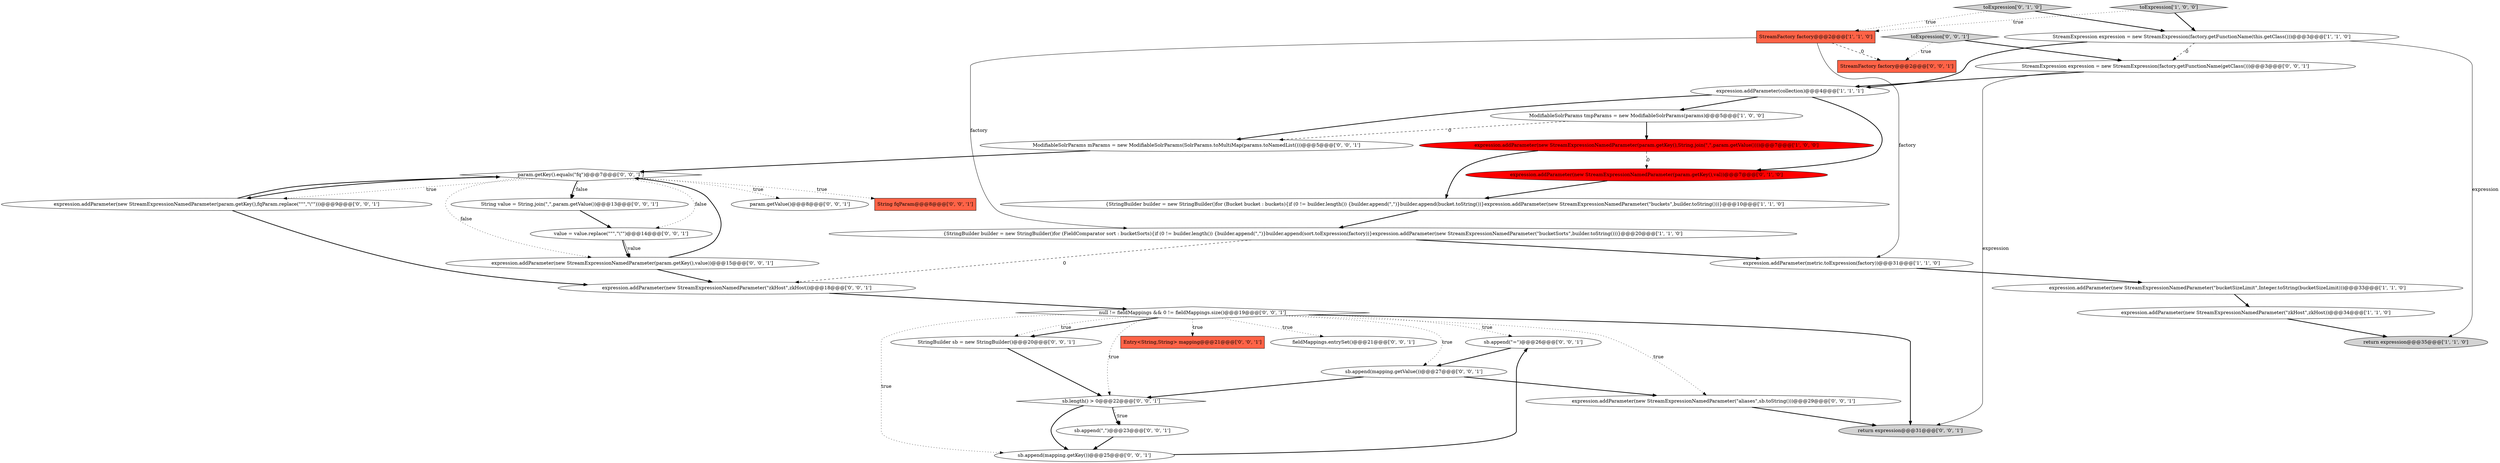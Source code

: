 digraph {
3 [style = filled, label = "expression.addParameter(new StreamExpressionNamedParameter(\"bucketSizeLimit\",Integer.toString(bucketSizeLimit)))@@@33@@@['1', '1', '0']", fillcolor = white, shape = ellipse image = "AAA0AAABBB1BBB"];
15 [style = filled, label = "return expression@@@31@@@['0', '0', '1']", fillcolor = lightgray, shape = ellipse image = "AAA0AAABBB3BBB"];
19 [style = filled, label = "ModifiableSolrParams mParams = new ModifiableSolrParams(SolrParams.toMultiMap(params.toNamedList()))@@@5@@@['0', '0', '1']", fillcolor = white, shape = ellipse image = "AAA0AAABBB3BBB"];
28 [style = filled, label = "expression.addParameter(new StreamExpressionNamedParameter(\"zkHost\",zkHost))@@@18@@@['0', '0', '1']", fillcolor = white, shape = ellipse image = "AAA0AAABBB3BBB"];
30 [style = filled, label = "expression.addParameter(new StreamExpressionNamedParameter(\"aliases\",sb.toString()))@@@29@@@['0', '0', '1']", fillcolor = white, shape = ellipse image = "AAA0AAABBB3BBB"];
17 [style = filled, label = "value = value.replace(\"\"\",\"\\\"\")@@@14@@@['0', '0', '1']", fillcolor = white, shape = ellipse image = "AAA0AAABBB3BBB"];
25 [style = filled, label = "sb.append(\"=\")@@@26@@@['0', '0', '1']", fillcolor = white, shape = ellipse image = "AAA0AAABBB3BBB"];
6 [style = filled, label = "expression.addParameter(new StreamExpressionNamedParameter(\"zkHost\",zkHost))@@@34@@@['1', '1', '0']", fillcolor = white, shape = ellipse image = "AAA0AAABBB1BBB"];
31 [style = filled, label = "StreamFactory factory@@@2@@@['0', '0', '1']", fillcolor = tomato, shape = box image = "AAA0AAABBB3BBB"];
33 [style = filled, label = "StringBuilder sb = new StringBuilder()@@@20@@@['0', '0', '1']", fillcolor = white, shape = ellipse image = "AAA0AAABBB3BBB"];
2 [style = filled, label = "expression.addParameter(metric.toExpression(factory))@@@31@@@['1', '1', '0']", fillcolor = white, shape = ellipse image = "AAA0AAABBB1BBB"];
34 [style = filled, label = "sb.append(mapping.getKey())@@@25@@@['0', '0', '1']", fillcolor = white, shape = ellipse image = "AAA0AAABBB3BBB"];
13 [style = filled, label = "toExpression['0', '1', '0']", fillcolor = lightgray, shape = diamond image = "AAA0AAABBB2BBB"];
23 [style = filled, label = "param.getKey().equals(\"fq\")@@@7@@@['0', '0', '1']", fillcolor = white, shape = diamond image = "AAA0AAABBB3BBB"];
35 [style = filled, label = "Entry<String,String> mapping@@@21@@@['0', '0', '1']", fillcolor = tomato, shape = box image = "AAA0AAABBB3BBB"];
36 [style = filled, label = "fieldMappings.entrySet()@@@21@@@['0', '0', '1']", fillcolor = white, shape = ellipse image = "AAA0AAABBB3BBB"];
16 [style = filled, label = "toExpression['0', '0', '1']", fillcolor = lightgray, shape = diamond image = "AAA0AAABBB3BBB"];
0 [style = filled, label = "StreamFactory factory@@@2@@@['1', '1', '0']", fillcolor = tomato, shape = box image = "AAA0AAABBB1BBB"];
26 [style = filled, label = "sb.append(mapping.getValue())@@@27@@@['0', '0', '1']", fillcolor = white, shape = ellipse image = "AAA0AAABBB3BBB"];
7 [style = filled, label = "expression.addParameter(collection)@@@4@@@['1', '1', '1']", fillcolor = white, shape = ellipse image = "AAA0AAABBB1BBB"];
8 [style = filled, label = "toExpression['1', '0', '0']", fillcolor = lightgray, shape = diamond image = "AAA0AAABBB1BBB"];
24 [style = filled, label = "sb.length() > 0@@@22@@@['0', '0', '1']", fillcolor = white, shape = diamond image = "AAA0AAABBB3BBB"];
27 [style = filled, label = "StreamExpression expression = new StreamExpression(factory.getFunctionName(getClass()))@@@3@@@['0', '0', '1']", fillcolor = white, shape = ellipse image = "AAA0AAABBB3BBB"];
4 [style = filled, label = "ModifiableSolrParams tmpParams = new ModifiableSolrParams(params)@@@5@@@['1', '0', '0']", fillcolor = white, shape = ellipse image = "AAA0AAABBB1BBB"];
12 [style = filled, label = "expression.addParameter(new StreamExpressionNamedParameter(param.getKey(),val))@@@7@@@['0', '1', '0']", fillcolor = red, shape = ellipse image = "AAA1AAABBB2BBB"];
11 [style = filled, label = "return expression@@@35@@@['1', '1', '0']", fillcolor = lightgray, shape = ellipse image = "AAA0AAABBB1BBB"];
5 [style = filled, label = "expression.addParameter(new StreamExpressionNamedParameter(param.getKey(),String.join(\",\",param.getValue())))@@@7@@@['1', '0', '0']", fillcolor = red, shape = ellipse image = "AAA1AAABBB1BBB"];
1 [style = filled, label = "{StringBuilder builder = new StringBuilder()for (Bucket bucket : buckets){if (0 != builder.length()) {builder.append(\",\")}builder.append(bucket.toString())}expression.addParameter(new StreamExpressionNamedParameter(\"buckets\",builder.toString()))}@@@10@@@['1', '1', '0']", fillcolor = white, shape = ellipse image = "AAA0AAABBB1BBB"];
20 [style = filled, label = "expression.addParameter(new StreamExpressionNamedParameter(param.getKey(),value))@@@15@@@['0', '0', '1']", fillcolor = white, shape = ellipse image = "AAA0AAABBB3BBB"];
29 [style = filled, label = "null != fieldMappings && 0 != fieldMappings.size()@@@19@@@['0', '0', '1']", fillcolor = white, shape = diamond image = "AAA0AAABBB3BBB"];
9 [style = filled, label = "StreamExpression expression = new StreamExpression(factory.getFunctionName(this.getClass()))@@@3@@@['1', '1', '0']", fillcolor = white, shape = ellipse image = "AAA0AAABBB1BBB"];
18 [style = filled, label = "sb.append(\",\")@@@23@@@['0', '0', '1']", fillcolor = white, shape = ellipse image = "AAA0AAABBB3BBB"];
21 [style = filled, label = "String value = String.join(\",\",param.getValue())@@@13@@@['0', '0', '1']", fillcolor = white, shape = ellipse image = "AAA0AAABBB3BBB"];
22 [style = filled, label = "param.getValue()@@@8@@@['0', '0', '1']", fillcolor = white, shape = ellipse image = "AAA0AAABBB3BBB"];
14 [style = filled, label = "String fqParam@@@8@@@['0', '0', '1']", fillcolor = tomato, shape = box image = "AAA0AAABBB3BBB"];
32 [style = filled, label = "expression.addParameter(new StreamExpressionNamedParameter(param.getKey(),fqParam.replace(\"\"\",\"\\\"\")))@@@9@@@['0', '0', '1']", fillcolor = white, shape = ellipse image = "AAA0AAABBB3BBB"];
10 [style = filled, label = "{StringBuilder builder = new StringBuilder()for (FieldComparator sort : bucketSorts){if (0 != builder.length()) {builder.append(\",\")}builder.append(sort.toExpression(factory))}expression.addParameter(new StreamExpressionNamedParameter(\"bucketSorts\",builder.toString()))}@@@20@@@['1', '1', '0']", fillcolor = white, shape = ellipse image = "AAA0AAABBB1BBB"];
28->29 [style = bold, label=""];
29->15 [style = bold, label=""];
23->17 [style = dotted, label="false"];
34->25 [style = bold, label=""];
5->12 [style = dashed, label="0"];
32->23 [style = bold, label=""];
16->27 [style = bold, label=""];
23->22 [style = dotted, label="true"];
7->12 [style = bold, label=""];
29->34 [style = dotted, label="true"];
18->34 [style = bold, label=""];
2->3 [style = bold, label=""];
20->28 [style = bold, label=""];
23->32 [style = bold, label=""];
9->27 [style = dashed, label="0"];
9->11 [style = solid, label="expression"];
3->6 [style = bold, label=""];
24->34 [style = bold, label=""];
24->18 [style = dotted, label="true"];
10->28 [style = dashed, label="0"];
0->10 [style = solid, label="factory"];
7->4 [style = bold, label=""];
9->7 [style = bold, label=""];
26->24 [style = bold, label=""];
12->1 [style = bold, label=""];
24->18 [style = bold, label=""];
29->26 [style = dotted, label="true"];
17->20 [style = solid, label="value"];
26->30 [style = bold, label=""];
23->21 [style = dotted, label="false"];
23->32 [style = dotted, label="true"];
5->1 [style = bold, label=""];
23->14 [style = dotted, label="true"];
0->2 [style = solid, label="factory"];
29->33 [style = bold, label=""];
29->25 [style = dotted, label="true"];
20->23 [style = bold, label=""];
23->21 [style = bold, label=""];
13->0 [style = dotted, label="true"];
33->24 [style = bold, label=""];
19->23 [style = bold, label=""];
6->11 [style = bold, label=""];
27->7 [style = bold, label=""];
25->26 [style = bold, label=""];
0->31 [style = dashed, label="0"];
8->9 [style = bold, label=""];
29->30 [style = dotted, label="true"];
4->19 [style = dashed, label="0"];
10->2 [style = bold, label=""];
8->0 [style = dotted, label="true"];
23->20 [style = dotted, label="false"];
13->9 [style = bold, label=""];
29->33 [style = dotted, label="true"];
1->10 [style = bold, label=""];
29->24 [style = dotted, label="true"];
7->19 [style = bold, label=""];
4->5 [style = bold, label=""];
32->28 [style = bold, label=""];
21->17 [style = bold, label=""];
29->35 [style = dotted, label="true"];
27->15 [style = solid, label="expression"];
29->36 [style = dotted, label="true"];
16->31 [style = dotted, label="true"];
30->15 [style = bold, label=""];
17->20 [style = bold, label=""];
}
